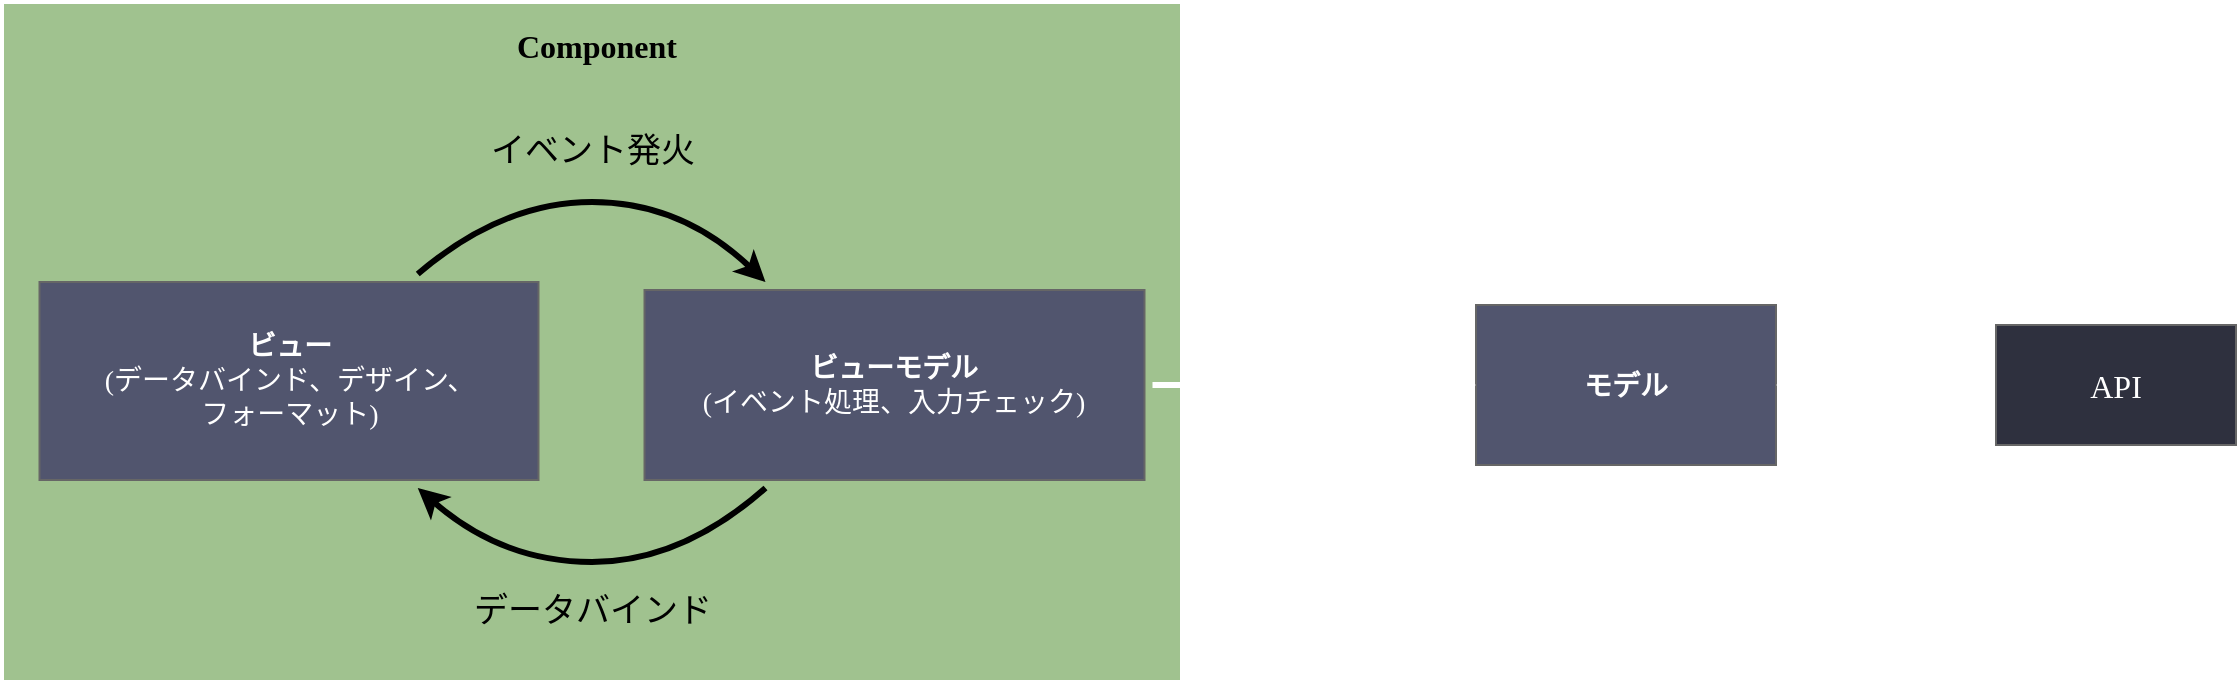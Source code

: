 <mxfile>
    <diagram id="z3uo43hMrY5UEmzsBYZ2" name="ページ1">
        <mxGraphModel dx="1936" dy="1429" grid="1" gridSize="10" guides="1" tooltips="1" connect="1" arrows="1" fold="1" page="1" pageScale="1" pageWidth="827" pageHeight="1169" math="0" shadow="0">
            <root>
                <mxCell id="0"/>
                <mxCell id="1" parent="0"/>
                <mxCell id="8" value="Component" style="rounded=0;whiteSpace=wrap;html=1;align=center;spacingLeft=5;fillColor=#A0C28F;fontColor=#000000;strokeColor=#FFFFFF;verticalAlign=top;fontSize=16;fontFamily=Noto Sans JP;fontSource=https%3A%2F%2Ffonts.googleapis.com%2Fcss%3Ffamily%3DNoto%2BSans%2BJP;fontStyle=1;spacingTop=6;strokeWidth=2;" parent="1" vertex="1">
                    <mxGeometry x="90" y="120" width="590" height="340" as="geometry"/>
                </mxCell>
                <mxCell id="9" value="&lt;b&gt;ビュー&lt;/b&gt;&lt;br style=&quot;font-size: 14px&quot;&gt;(データバインド、デザイン、&lt;br&gt;フォーマット)" style="rounded=0;whiteSpace=wrap;html=1;fontSize=14;fontFamily=Noto Sans JP;fontSource=https%3A%2F%2Ffonts.googleapis.com%2Fcss%3Ffamily%3DNoto%2BSans%2BJP;perimeterSpacing=4;fillColor=#51556E;strokeColor=#666666;fontColor=#FFFFFF;" parent="1" vertex="1">
                    <mxGeometry x="108.75" y="260" width="249.5" height="99" as="geometry"/>
                </mxCell>
                <mxCell id="10" value="&lt;b&gt;ビューモデル&lt;/b&gt;&lt;br style=&quot;font-size: 14px&quot;&gt;(イベント処理、入力チェック)" style="rounded=0;whiteSpace=wrap;html=1;fontSize=14;fontFamily=Noto Sans JP;fontSource=https%3A%2F%2Ffonts.googleapis.com%2Fcss%3Ffamily%3DNoto%2BSans%2BJP;perimeterSpacing=4;fillColor=#51556E;fontColor=#FFFFFF;strokeColor=#666666;" parent="1" vertex="1">
                    <mxGeometry x="411.25" y="264" width="250" height="95" as="geometry"/>
                </mxCell>
                <mxCell id="20" value="" style="curved=1;endArrow=classic;html=1;rounded=1;sketch=0;exitX=0.75;exitY=0;exitDx=0;exitDy=0;entryX=0.25;entryY=0;entryDx=0;entryDy=0;strokeWidth=3;strokeColor=#000000;labelBackgroundColor=none;fontColor=#51556E;" parent="1" source="9" target="10" edge="1">
                    <mxGeometry width="50" height="50" relative="1" as="geometry">
                        <mxPoint x="510" y="330" as="sourcePoint"/>
                        <mxPoint x="560" y="280" as="targetPoint"/>
                        <Array as="points">
                            <mxPoint x="340" y="220"/>
                            <mxPoint x="430" y="220"/>
                        </Array>
                    </mxGeometry>
                </mxCell>
                <mxCell id="21" value="" style="curved=1;endArrow=classic;html=1;rounded=1;sketch=0;exitX=0.25;exitY=1;exitDx=0;exitDy=0;entryX=0.75;entryY=1;entryDx=0;entryDy=0;strokeWidth=3;strokeColor=#000000;" parent="1" source="10" target="9" edge="1">
                    <mxGeometry width="50" height="50" relative="1" as="geometry">
                        <mxPoint x="307.875" y="266.0" as="sourcePoint"/>
                        <mxPoint x="481.75" y="270" as="targetPoint"/>
                        <Array as="points">
                            <mxPoint x="430" y="400"/>
                            <mxPoint x="340" y="400"/>
                        </Array>
                    </mxGeometry>
                </mxCell>
                <mxCell id="23" value="イベント発火" style="text;html=1;strokeColor=none;fillColor=none;align=center;verticalAlign=middle;whiteSpace=wrap;rounded=0;fontSize=17;fontColor=#000000;" parent="1" vertex="1">
                    <mxGeometry x="327.5" y="180" width="115" height="30" as="geometry"/>
                </mxCell>
                <mxCell id="24" value="データバインド" style="text;html=1;strokeColor=none;fillColor=none;align=center;verticalAlign=middle;whiteSpace=wrap;rounded=0;fontSize=17;fontColor=#000000;" parent="1" vertex="1">
                    <mxGeometry x="318.75" y="410" width="132.5" height="30" as="geometry"/>
                </mxCell>
                <mxCell id="25" value="モデル" style="rounded=0;whiteSpace=wrap;html=1;fillColor=#51556e;fontColor=#FFFFFF;strokeColor=#666666;fontStyle=1;verticalAlign=middle;fontSize=14;" vertex="1" parent="1">
                    <mxGeometry x="827" y="271.5" width="150" height="80" as="geometry"/>
                </mxCell>
                <mxCell id="26" value="" style="endArrow=classic;html=1;fontSize=14;fontFamily=Noto Sans JP;fontSource=https%3A%2F%2Ffonts.googleapis.com%2Fcss%3Ffamily%3DNoto%2BSans%2BJP;exitX=0;exitY=0.5;exitDx=0;exitDy=0;startArrow=classic;startFill=1;dashed=1;strokeWidth=6;dashPattern=1 1;strokeColor=#FFFFFF;" edge="1" parent="1" source="27">
                    <mxGeometry width="50" height="50" relative="1" as="geometry">
                        <mxPoint x="1056" y="209.5" as="sourcePoint"/>
                        <mxPoint x="977" y="311.5" as="targetPoint"/>
                    </mxGeometry>
                </mxCell>
                <mxCell id="27" value="API" style="rounded=0;whiteSpace=wrap;html=1;fontSize=16;fillColor=#2e303e;strokeColor=#666666;fontFamily=Noto Sans JP;fontSource=https%3A%2F%2Ffonts.googleapis.com%2Fcss%3Ffamily%3DNoto%2BSans%2BJP;fontColor=#FFFFFF;" vertex="1" parent="1">
                    <mxGeometry x="1087" y="281.5" width="120" height="60" as="geometry"/>
                </mxCell>
                <mxCell id="28" value="" style="endArrow=classic;html=1;fontSize=14;fontFamily=Noto Sans JP;fontSource=https%3A%2F%2Ffonts.googleapis.com%2Fcss%3Ffamily%3DNoto%2BSans%2BJP;exitX=1;exitY=0.5;exitDx=0;exitDy=0;strokeWidth=3;entryX=0;entryY=0.5;entryDx=0;entryDy=0;strokeColor=#FFFFFF;" edge="1" parent="1" target="25">
                    <mxGeometry width="50" height="50" relative="1" as="geometry">
                        <mxPoint x="665.25" y="311.5" as="sourcePoint"/>
                        <mxPoint x="770" y="310" as="targetPoint"/>
                    </mxGeometry>
                </mxCell>
            </root>
        </mxGraphModel>
    </diagram>
</mxfile>
